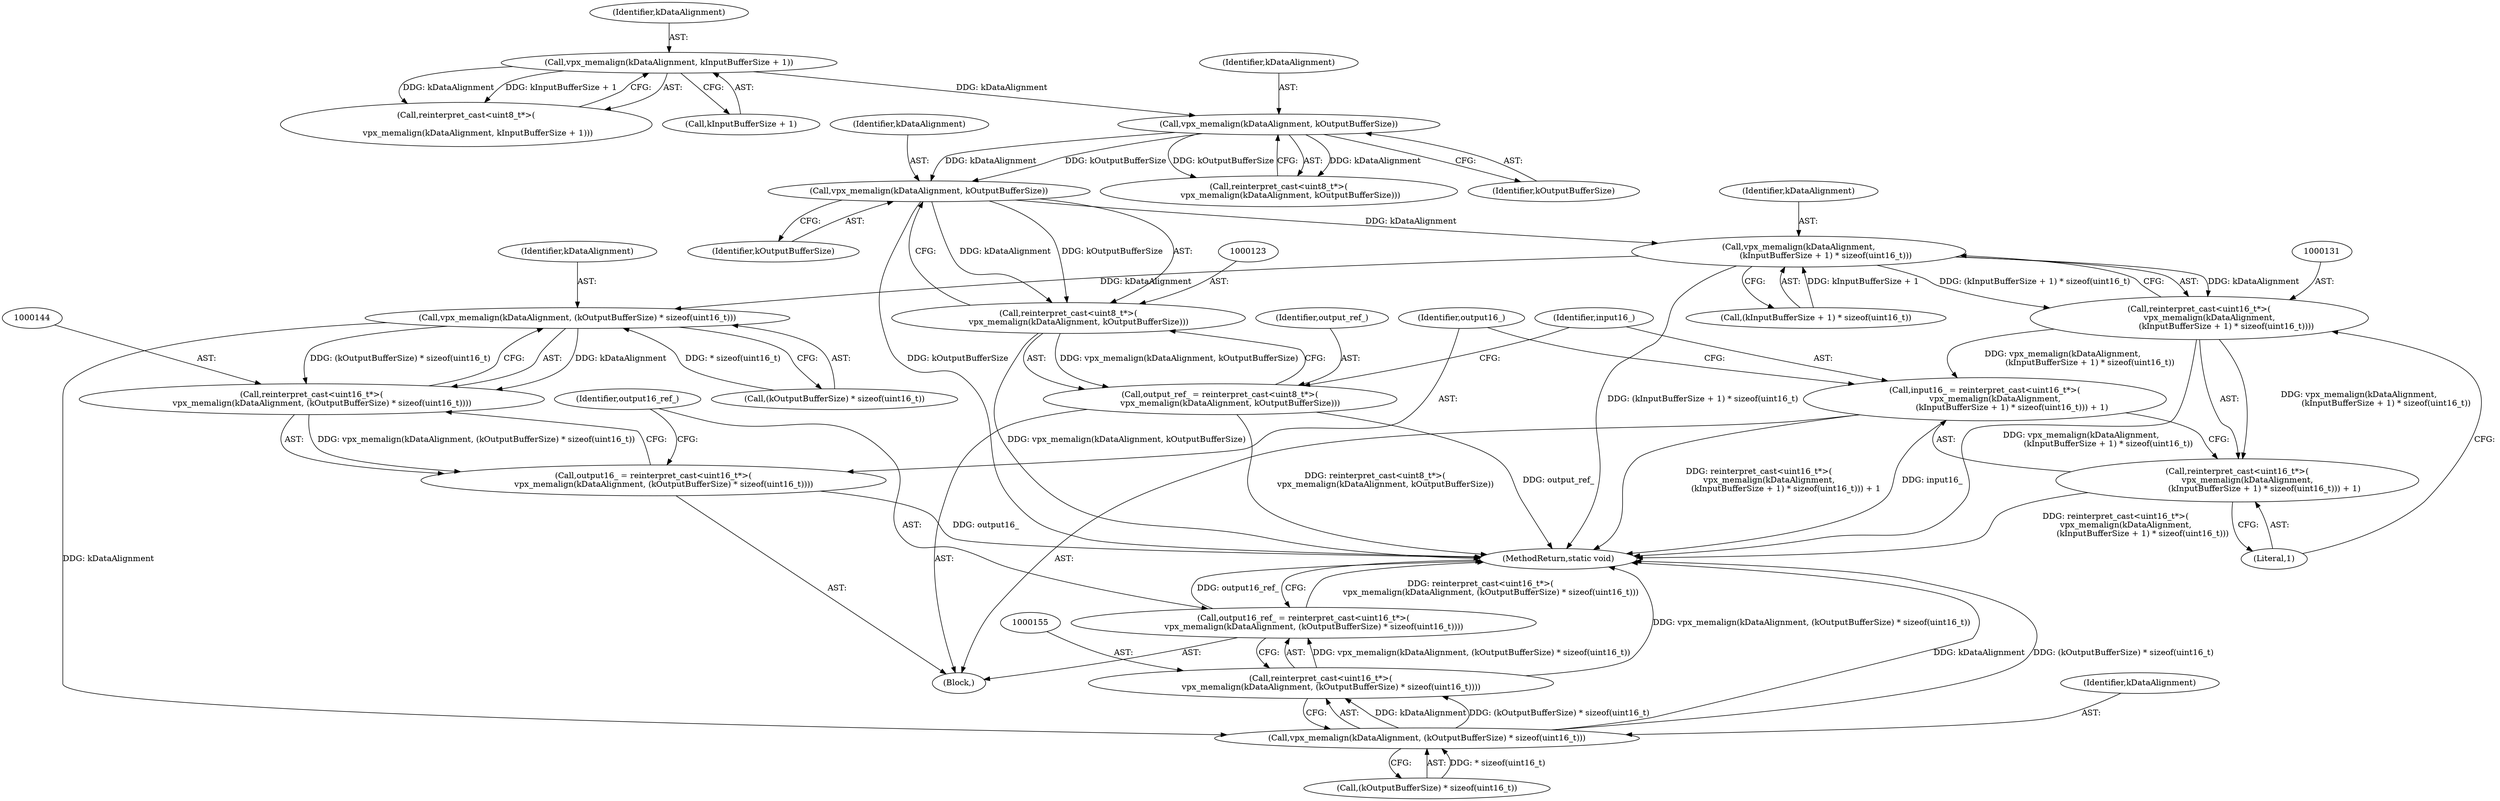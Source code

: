 digraph "0_Android_5a9753fca56f0eeb9f61e342b2fccffc364f9426_31@API" {
"1000124" [label="(Call,vpx_memalign(kDataAlignment, kOutputBufferSize))"];
"1000117" [label="(Call,vpx_memalign(kDataAlignment, kOutputBufferSize))"];
"1000107" [label="(Call,vpx_memalign(kDataAlignment, kInputBufferSize + 1))"];
"1000122" [label="(Call,reinterpret_cast<uint8_t*>(\n        vpx_memalign(kDataAlignment, kOutputBufferSize)))"];
"1000120" [label="(Call,output_ref_ = reinterpret_cast<uint8_t*>(\n        vpx_memalign(kDataAlignment, kOutputBufferSize)))"];
"1000132" [label="(Call,vpx_memalign(kDataAlignment,\n                     (kInputBufferSize + 1) * sizeof(uint16_t)))"];
"1000130" [label="(Call,reinterpret_cast<uint16_t*>(\n        vpx_memalign(kDataAlignment,\n                     (kInputBufferSize + 1) * sizeof(uint16_t))))"];
"1000127" [label="(Call,input16_ = reinterpret_cast<uint16_t*>(\n        vpx_memalign(kDataAlignment,\n                     (kInputBufferSize + 1) * sizeof(uint16_t))) + 1)"];
"1000129" [label="(Call,reinterpret_cast<uint16_t*>(\n        vpx_memalign(kDataAlignment,\n                     (kInputBufferSize + 1) * sizeof(uint16_t))) + 1)"];
"1000145" [label="(Call,vpx_memalign(kDataAlignment, (kOutputBufferSize) * sizeof(uint16_t)))"];
"1000143" [label="(Call,reinterpret_cast<uint16_t*>(\n        vpx_memalign(kDataAlignment, (kOutputBufferSize) * sizeof(uint16_t))))"];
"1000141" [label="(Call,output16_ = reinterpret_cast<uint16_t*>(\n        vpx_memalign(kDataAlignment, (kOutputBufferSize) * sizeof(uint16_t))))"];
"1000156" [label="(Call,vpx_memalign(kDataAlignment, (kOutputBufferSize) * sizeof(uint16_t)))"];
"1000154" [label="(Call,reinterpret_cast<uint16_t*>(\n        vpx_memalign(kDataAlignment, (kOutputBufferSize) * sizeof(uint16_t))))"];
"1000152" [label="(Call,output16_ref_ = reinterpret_cast<uint16_t*>(\n        vpx_memalign(kDataAlignment, (kOutputBufferSize) * sizeof(uint16_t))))"];
"1000121" [label="(Identifier,output_ref_)"];
"1000153" [label="(Identifier,output16_ref_)"];
"1000126" [label="(Identifier,kOutputBufferSize)"];
"1000157" [label="(Identifier,kDataAlignment)"];
"1000124" [label="(Call,vpx_memalign(kDataAlignment, kOutputBufferSize))"];
"1000147" [label="(Call,(kOutputBufferSize) * sizeof(uint16_t))"];
"1000107" [label="(Call,vpx_memalign(kDataAlignment, kInputBufferSize + 1))"];
"1000158" [label="(Call,(kOutputBufferSize) * sizeof(uint16_t))"];
"1000145" [label="(Call,vpx_memalign(kDataAlignment, (kOutputBufferSize) * sizeof(uint16_t)))"];
"1000132" [label="(Call,vpx_memalign(kDataAlignment,\n                     (kInputBufferSize + 1) * sizeof(uint16_t)))"];
"1000130" [label="(Call,reinterpret_cast<uint16_t*>(\n        vpx_memalign(kDataAlignment,\n                     (kInputBufferSize + 1) * sizeof(uint16_t))))"];
"1000105" [label="(Call,reinterpret_cast<uint8_t*>(\n\n         vpx_memalign(kDataAlignment, kInputBufferSize + 1)))"];
"1000115" [label="(Call,reinterpret_cast<uint8_t*>(\n         vpx_memalign(kDataAlignment, kOutputBufferSize)))"];
"1000140" [label="(Literal,1)"];
"1000146" [label="(Identifier,kDataAlignment)"];
"1000122" [label="(Call,reinterpret_cast<uint8_t*>(\n        vpx_memalign(kDataAlignment, kOutputBufferSize)))"];
"1000129" [label="(Call,reinterpret_cast<uint16_t*>(\n        vpx_memalign(kDataAlignment,\n                     (kInputBufferSize + 1) * sizeof(uint16_t))) + 1)"];
"1000101" [label="(Block,)"];
"1000118" [label="(Identifier,kDataAlignment)"];
"1000156" [label="(Call,vpx_memalign(kDataAlignment, (kOutputBufferSize) * sizeof(uint16_t)))"];
"1000133" [label="(Identifier,kDataAlignment)"];
"1000119" [label="(Identifier,kOutputBufferSize)"];
"1000120" [label="(Call,output_ref_ = reinterpret_cast<uint8_t*>(\n        vpx_memalign(kDataAlignment, kOutputBufferSize)))"];
"1000142" [label="(Identifier,output16_)"];
"1000117" [label="(Call,vpx_memalign(kDataAlignment, kOutputBufferSize))"];
"1000163" [label="(MethodReturn,static void)"];
"1000109" [label="(Call,kInputBufferSize + 1)"];
"1000127" [label="(Call,input16_ = reinterpret_cast<uint16_t*>(\n        vpx_memalign(kDataAlignment,\n                     (kInputBufferSize + 1) * sizeof(uint16_t))) + 1)"];
"1000154" [label="(Call,reinterpret_cast<uint16_t*>(\n        vpx_memalign(kDataAlignment, (kOutputBufferSize) * sizeof(uint16_t))))"];
"1000108" [label="(Identifier,kDataAlignment)"];
"1000141" [label="(Call,output16_ = reinterpret_cast<uint16_t*>(\n        vpx_memalign(kDataAlignment, (kOutputBufferSize) * sizeof(uint16_t))))"];
"1000152" [label="(Call,output16_ref_ = reinterpret_cast<uint16_t*>(\n        vpx_memalign(kDataAlignment, (kOutputBufferSize) * sizeof(uint16_t))))"];
"1000143" [label="(Call,reinterpret_cast<uint16_t*>(\n        vpx_memalign(kDataAlignment, (kOutputBufferSize) * sizeof(uint16_t))))"];
"1000125" [label="(Identifier,kDataAlignment)"];
"1000128" [label="(Identifier,input16_)"];
"1000134" [label="(Call,(kInputBufferSize + 1) * sizeof(uint16_t))"];
"1000124" -> "1000122"  [label="AST: "];
"1000124" -> "1000126"  [label="CFG: "];
"1000125" -> "1000124"  [label="AST: "];
"1000126" -> "1000124"  [label="AST: "];
"1000122" -> "1000124"  [label="CFG: "];
"1000124" -> "1000163"  [label="DDG: kOutputBufferSize"];
"1000124" -> "1000122"  [label="DDG: kDataAlignment"];
"1000124" -> "1000122"  [label="DDG: kOutputBufferSize"];
"1000117" -> "1000124"  [label="DDG: kDataAlignment"];
"1000117" -> "1000124"  [label="DDG: kOutputBufferSize"];
"1000124" -> "1000132"  [label="DDG: kDataAlignment"];
"1000117" -> "1000115"  [label="AST: "];
"1000117" -> "1000119"  [label="CFG: "];
"1000118" -> "1000117"  [label="AST: "];
"1000119" -> "1000117"  [label="AST: "];
"1000115" -> "1000117"  [label="CFG: "];
"1000117" -> "1000115"  [label="DDG: kDataAlignment"];
"1000117" -> "1000115"  [label="DDG: kOutputBufferSize"];
"1000107" -> "1000117"  [label="DDG: kDataAlignment"];
"1000107" -> "1000105"  [label="AST: "];
"1000107" -> "1000109"  [label="CFG: "];
"1000108" -> "1000107"  [label="AST: "];
"1000109" -> "1000107"  [label="AST: "];
"1000105" -> "1000107"  [label="CFG: "];
"1000107" -> "1000105"  [label="DDG: kDataAlignment"];
"1000107" -> "1000105"  [label="DDG: kInputBufferSize + 1"];
"1000122" -> "1000120"  [label="AST: "];
"1000123" -> "1000122"  [label="AST: "];
"1000120" -> "1000122"  [label="CFG: "];
"1000122" -> "1000163"  [label="DDG: vpx_memalign(kDataAlignment, kOutputBufferSize)"];
"1000122" -> "1000120"  [label="DDG: vpx_memalign(kDataAlignment, kOutputBufferSize)"];
"1000120" -> "1000101"  [label="AST: "];
"1000121" -> "1000120"  [label="AST: "];
"1000128" -> "1000120"  [label="CFG: "];
"1000120" -> "1000163"  [label="DDG: output_ref_"];
"1000120" -> "1000163"  [label="DDG: reinterpret_cast<uint8_t*>(\n        vpx_memalign(kDataAlignment, kOutputBufferSize))"];
"1000132" -> "1000130"  [label="AST: "];
"1000132" -> "1000134"  [label="CFG: "];
"1000133" -> "1000132"  [label="AST: "];
"1000134" -> "1000132"  [label="AST: "];
"1000130" -> "1000132"  [label="CFG: "];
"1000132" -> "1000163"  [label="DDG: (kInputBufferSize + 1) * sizeof(uint16_t)"];
"1000132" -> "1000130"  [label="DDG: kDataAlignment"];
"1000132" -> "1000130"  [label="DDG: (kInputBufferSize + 1) * sizeof(uint16_t)"];
"1000134" -> "1000132"  [label="DDG: kInputBufferSize + 1"];
"1000132" -> "1000145"  [label="DDG: kDataAlignment"];
"1000130" -> "1000129"  [label="AST: "];
"1000131" -> "1000130"  [label="AST: "];
"1000140" -> "1000130"  [label="CFG: "];
"1000130" -> "1000163"  [label="DDG: vpx_memalign(kDataAlignment,\n                     (kInputBufferSize + 1) * sizeof(uint16_t))"];
"1000130" -> "1000127"  [label="DDG: vpx_memalign(kDataAlignment,\n                     (kInputBufferSize + 1) * sizeof(uint16_t))"];
"1000130" -> "1000129"  [label="DDG: vpx_memalign(kDataAlignment,\n                     (kInputBufferSize + 1) * sizeof(uint16_t))"];
"1000127" -> "1000101"  [label="AST: "];
"1000127" -> "1000129"  [label="CFG: "];
"1000128" -> "1000127"  [label="AST: "];
"1000129" -> "1000127"  [label="AST: "];
"1000142" -> "1000127"  [label="CFG: "];
"1000127" -> "1000163"  [label="DDG: reinterpret_cast<uint16_t*>(\n        vpx_memalign(kDataAlignment,\n                     (kInputBufferSize + 1) * sizeof(uint16_t))) + 1"];
"1000127" -> "1000163"  [label="DDG: input16_"];
"1000129" -> "1000140"  [label="CFG: "];
"1000140" -> "1000129"  [label="AST: "];
"1000129" -> "1000163"  [label="DDG: reinterpret_cast<uint16_t*>(\n        vpx_memalign(kDataAlignment,\n                     (kInputBufferSize + 1) * sizeof(uint16_t)))"];
"1000145" -> "1000143"  [label="AST: "];
"1000145" -> "1000147"  [label="CFG: "];
"1000146" -> "1000145"  [label="AST: "];
"1000147" -> "1000145"  [label="AST: "];
"1000143" -> "1000145"  [label="CFG: "];
"1000145" -> "1000143"  [label="DDG: kDataAlignment"];
"1000145" -> "1000143"  [label="DDG: (kOutputBufferSize) * sizeof(uint16_t)"];
"1000147" -> "1000145"  [label="DDG: * sizeof(uint16_t)"];
"1000145" -> "1000156"  [label="DDG: kDataAlignment"];
"1000143" -> "1000141"  [label="AST: "];
"1000144" -> "1000143"  [label="AST: "];
"1000141" -> "1000143"  [label="CFG: "];
"1000143" -> "1000141"  [label="DDG: vpx_memalign(kDataAlignment, (kOutputBufferSize) * sizeof(uint16_t))"];
"1000141" -> "1000101"  [label="AST: "];
"1000142" -> "1000141"  [label="AST: "];
"1000153" -> "1000141"  [label="CFG: "];
"1000141" -> "1000163"  [label="DDG: output16_"];
"1000156" -> "1000154"  [label="AST: "];
"1000156" -> "1000158"  [label="CFG: "];
"1000157" -> "1000156"  [label="AST: "];
"1000158" -> "1000156"  [label="AST: "];
"1000154" -> "1000156"  [label="CFG: "];
"1000156" -> "1000163"  [label="DDG: kDataAlignment"];
"1000156" -> "1000163"  [label="DDG: (kOutputBufferSize) * sizeof(uint16_t)"];
"1000156" -> "1000154"  [label="DDG: kDataAlignment"];
"1000156" -> "1000154"  [label="DDG: (kOutputBufferSize) * sizeof(uint16_t)"];
"1000158" -> "1000156"  [label="DDG: * sizeof(uint16_t)"];
"1000154" -> "1000152"  [label="AST: "];
"1000155" -> "1000154"  [label="AST: "];
"1000152" -> "1000154"  [label="CFG: "];
"1000154" -> "1000163"  [label="DDG: vpx_memalign(kDataAlignment, (kOutputBufferSize) * sizeof(uint16_t))"];
"1000154" -> "1000152"  [label="DDG: vpx_memalign(kDataAlignment, (kOutputBufferSize) * sizeof(uint16_t))"];
"1000152" -> "1000101"  [label="AST: "];
"1000153" -> "1000152"  [label="AST: "];
"1000163" -> "1000152"  [label="CFG: "];
"1000152" -> "1000163"  [label="DDG: reinterpret_cast<uint16_t*>(\n        vpx_memalign(kDataAlignment, (kOutputBufferSize) * sizeof(uint16_t)))"];
"1000152" -> "1000163"  [label="DDG: output16_ref_"];
}
